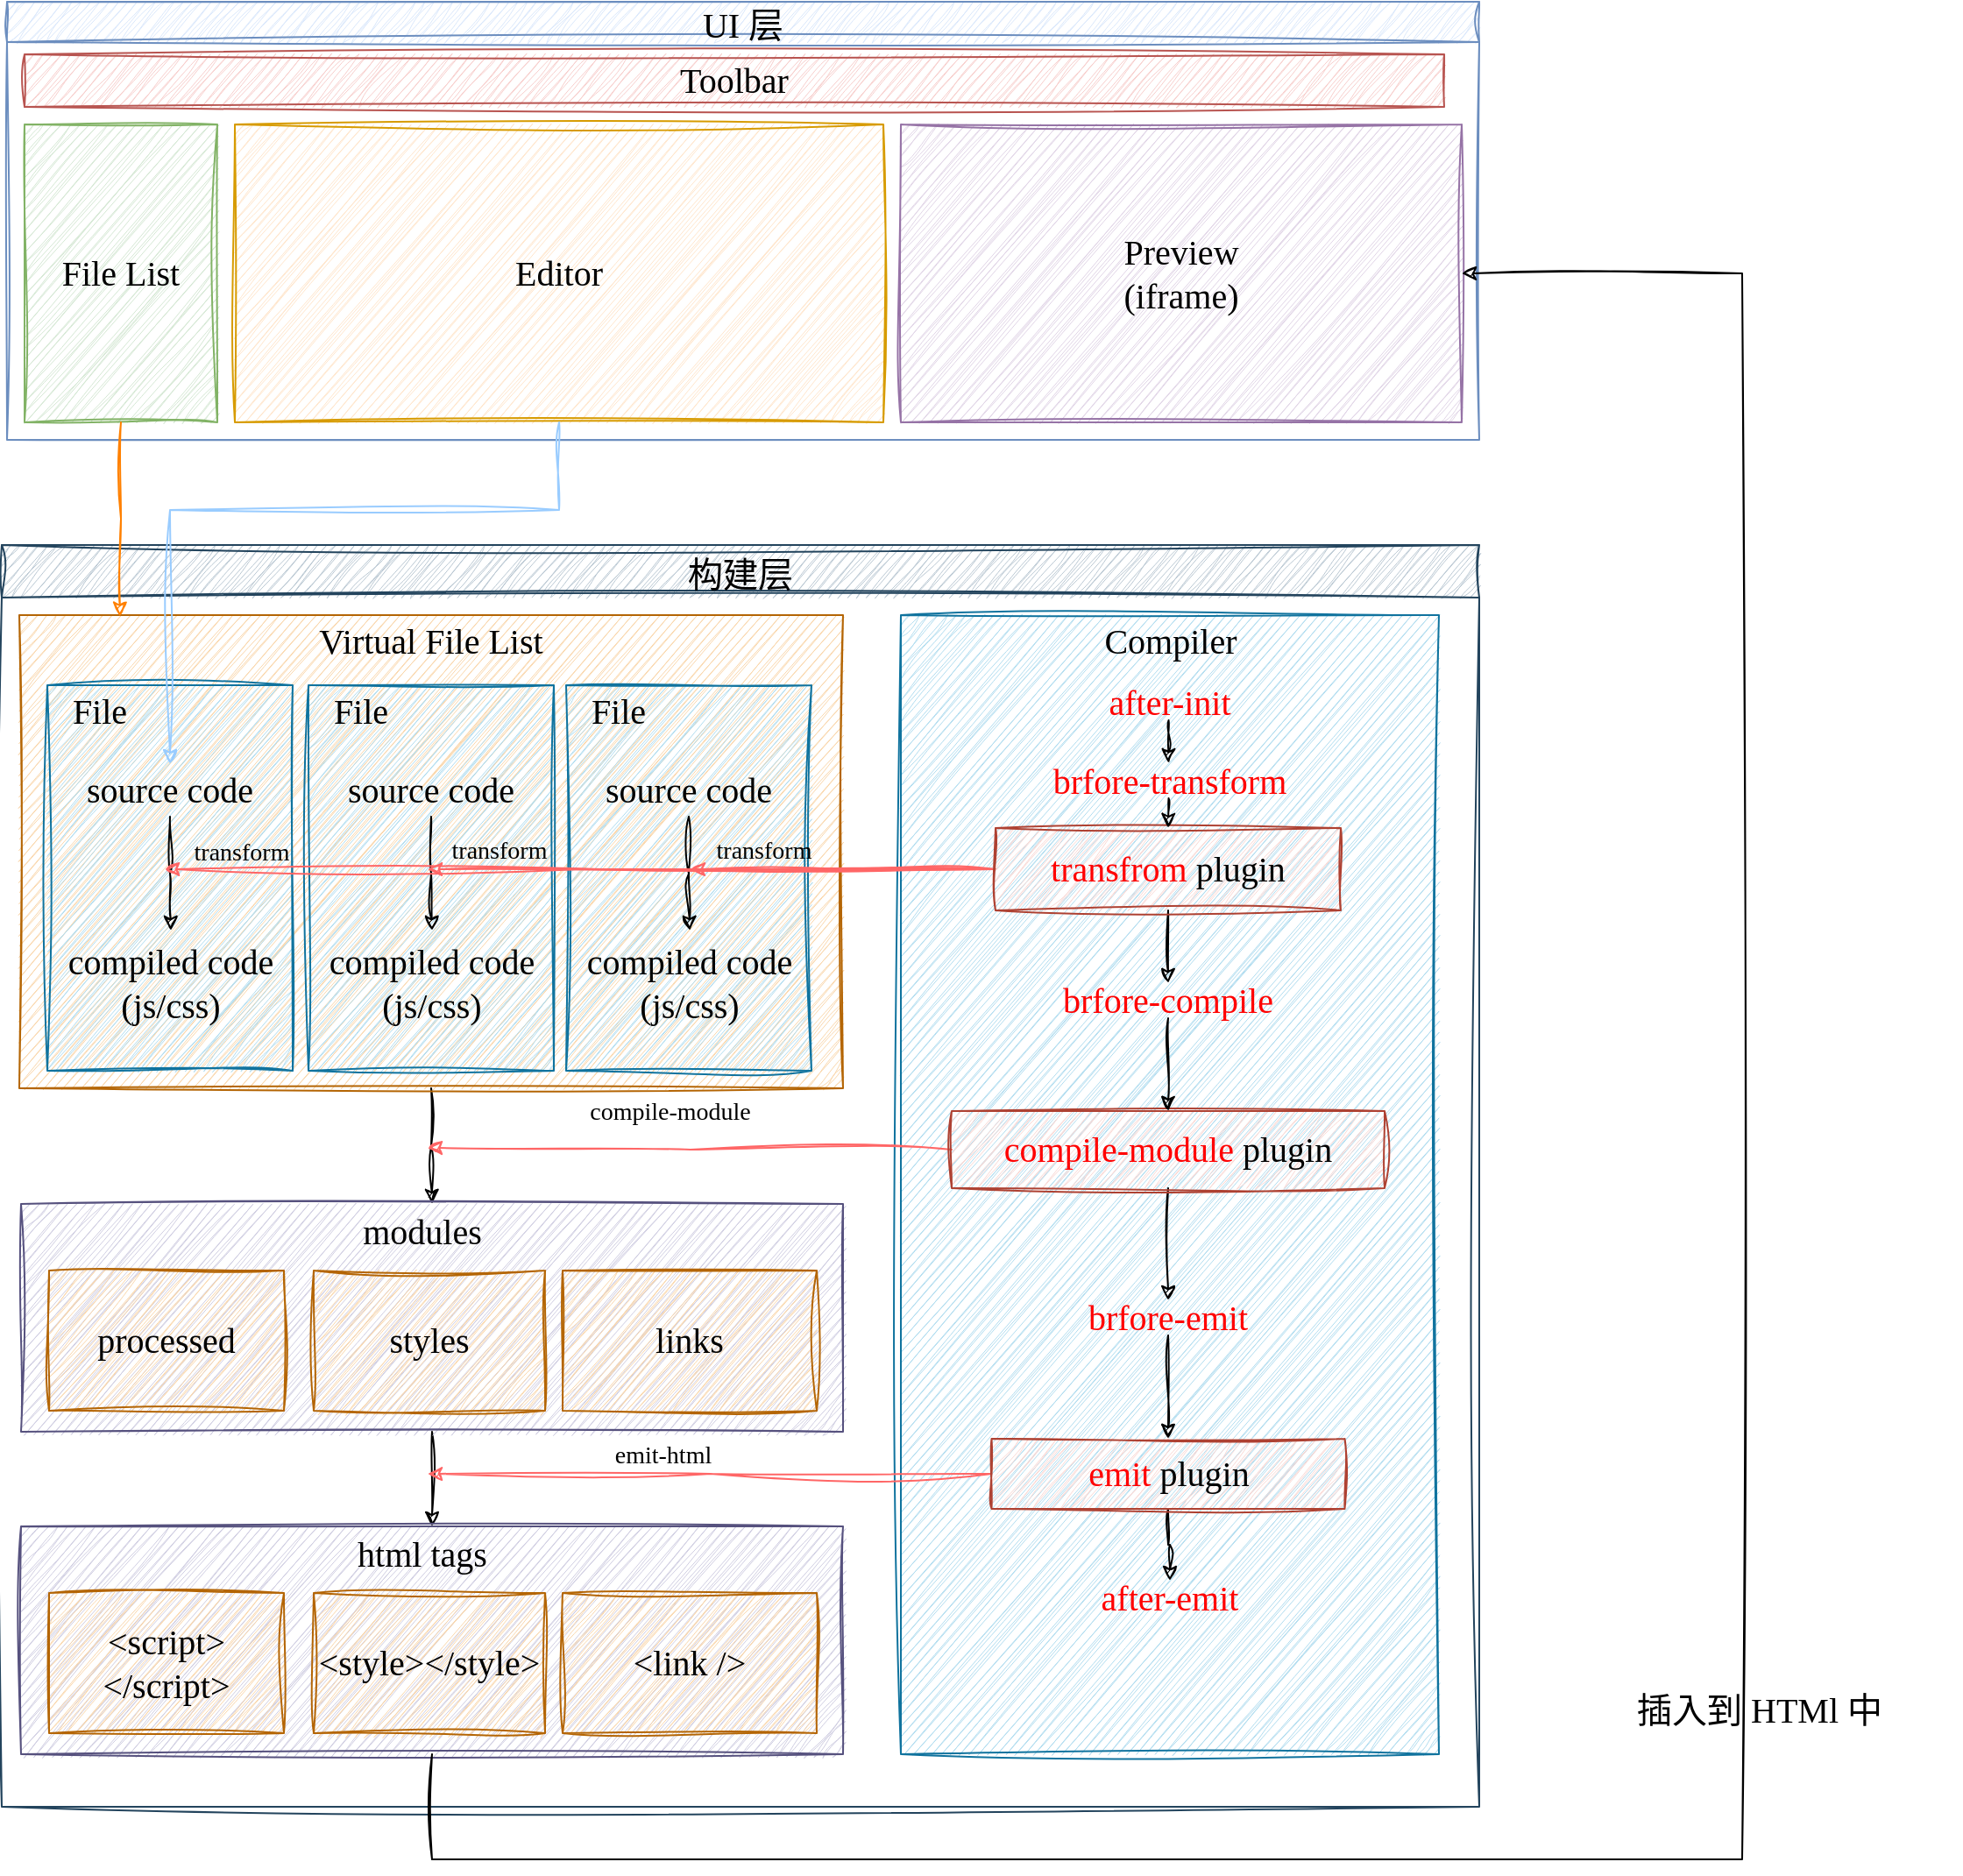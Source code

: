 <mxfile version="21.7.1" type="github">
  <diagram name="Page-1" id="kltpETyp6ktUoRGK4CSb">
    <mxGraphModel dx="1900" dy="1120" grid="1" gridSize="10" guides="1" tooltips="1" connect="1" arrows="1" fold="1" page="1" pageScale="1" pageWidth="827" pageHeight="1169" math="0" shadow="0">
      <root>
        <mxCell id="0" />
        <mxCell id="1" parent="0" />
        <mxCell id="4v6q54yL7Kz8wPH0n8rs-11" value="UI 层" style="swimlane;sketch=1;hachureGap=4;jiggle=2;curveFitting=1;fontFamily=Comic Sans MS;fontSize=20;fontStyle=0;fillColor=#dae8fc;strokeColor=#6c8ebf;" parent="1" vertex="1">
          <mxGeometry x="263" y="140" width="840" height="250" as="geometry" />
        </mxCell>
        <mxCell id="4v6q54yL7Kz8wPH0n8rs-12" value="&lt;font face=&quot;Comic Sans MS&quot;&gt;Toolbar&lt;/font&gt;" style="rounded=0;whiteSpace=wrap;html=1;sketch=1;hachureGap=4;jiggle=2;curveFitting=1;fontFamily=Architects Daughter;fontSource=https%3A%2F%2Ffonts.googleapis.com%2Fcss%3Ffamily%3DArchitects%2BDaughter;fontSize=20;fillColor=#f8cecc;strokeColor=#b85450;" parent="4v6q54yL7Kz8wPH0n8rs-11" vertex="1">
          <mxGeometry x="10" y="30" width="810" height="30" as="geometry" />
        </mxCell>
        <mxCell id="4v6q54yL7Kz8wPH0n8rs-13" value="&lt;font face=&quot;Comic Sans MS&quot;&gt;File List&lt;/font&gt;" style="rounded=0;whiteSpace=wrap;html=1;sketch=1;hachureGap=4;jiggle=2;curveFitting=1;fontFamily=Architects Daughter;fontSource=https%3A%2F%2Ffonts.googleapis.com%2Fcss%3Ffamily%3DArchitects%2BDaughter;fontSize=20;fillColor=#d5e8d4;strokeColor=#82b366;" parent="4v6q54yL7Kz8wPH0n8rs-11" vertex="1">
          <mxGeometry x="10" y="70" width="110" height="170" as="geometry" />
        </mxCell>
        <mxCell id="4v6q54yL7Kz8wPH0n8rs-14" value="&lt;font face=&quot;Comic Sans MS&quot;&gt;Editor&lt;/font&gt;" style="rounded=0;whiteSpace=wrap;html=1;sketch=1;hachureGap=4;jiggle=2;curveFitting=1;fontFamily=Architects Daughter;fontSource=https%3A%2F%2Ffonts.googleapis.com%2Fcss%3Ffamily%3DArchitects%2BDaughter;fontSize=20;fillColor=#ffe6cc;strokeColor=#d79b00;" parent="4v6q54yL7Kz8wPH0n8rs-11" vertex="1">
          <mxGeometry x="130" y="70" width="370" height="170" as="geometry" />
        </mxCell>
        <mxCell id="4v6q54yL7Kz8wPH0n8rs-15" value="&lt;font face=&quot;Comic Sans MS&quot;&gt;Preview&lt;br&gt;(iframe)&lt;br&gt;&lt;/font&gt;" style="rounded=0;whiteSpace=wrap;html=1;sketch=1;hachureGap=4;jiggle=2;curveFitting=1;fontFamily=Architects Daughter;fontSource=https%3A%2F%2Ffonts.googleapis.com%2Fcss%3Ffamily%3DArchitects%2BDaughter;fontSize=20;fillColor=#e1d5e7;strokeColor=#9673a6;" parent="4v6q54yL7Kz8wPH0n8rs-11" vertex="1">
          <mxGeometry x="510" y="70" width="320" height="170" as="geometry" />
        </mxCell>
        <mxCell id="4v6q54yL7Kz8wPH0n8rs-17" value="构建层" style="swimlane;sketch=1;hachureGap=4;jiggle=2;curveFitting=1;fontFamily=Comic Sans MS;fontSize=20;fontStyle=0;fillColor=#bac8d3;strokeColor=#23445d;startSize=30;" parent="1" vertex="1">
          <mxGeometry x="260" y="450" width="843" height="720" as="geometry" />
        </mxCell>
        <mxCell id="4v6q54yL7Kz8wPH0n8rs-90" value="" style="rounded=0;whiteSpace=wrap;html=1;sketch=1;hachureGap=4;jiggle=2;curveFitting=1;fontFamily=Architects Daughter;fontSource=https%3A%2F%2Ffonts.googleapis.com%2Fcss%3Ffamily%3DArchitects%2BDaughter;fontSize=20;fillColor=#b1ddf0;strokeColor=#10739e;" parent="4v6q54yL7Kz8wPH0n8rs-17" vertex="1">
          <mxGeometry x="513" y="40" width="307" height="650" as="geometry" />
        </mxCell>
        <mxCell id="4v6q54yL7Kz8wPH0n8rs-76" style="edgeStyle=orthogonalEdgeStyle;rounded=0;sketch=1;hachureGap=4;jiggle=2;curveFitting=1;orthogonalLoop=1;jettySize=auto;html=1;exitX=0.5;exitY=1;exitDx=0;exitDy=0;entryX=0.5;entryY=0;entryDx=0;entryDy=0;fontFamily=Architects Daughter;fontSource=https%3A%2F%2Ffonts.googleapis.com%2Fcss%3Ffamily%3DArchitects%2BDaughter;fontSize=16;" parent="4v6q54yL7Kz8wPH0n8rs-17" source="4v6q54yL7Kz8wPH0n8rs-22" target="4v6q54yL7Kz8wPH0n8rs-68" edge="1">
          <mxGeometry relative="1" as="geometry" />
        </mxCell>
        <mxCell id="4v6q54yL7Kz8wPH0n8rs-22" value="" style="rounded=0;whiteSpace=wrap;html=1;sketch=1;hachureGap=4;jiggle=2;curveFitting=1;fontFamily=Architects Daughter;fontSource=https%3A%2F%2Ffonts.googleapis.com%2Fcss%3Ffamily%3DArchitects%2BDaughter;fontSize=20;fillColor=#fad7ac;strokeColor=#b46504;" parent="4v6q54yL7Kz8wPH0n8rs-17" vertex="1">
          <mxGeometry x="10" y="40" width="470" height="270" as="geometry" />
        </mxCell>
        <mxCell id="4v6q54yL7Kz8wPH0n8rs-23" value="&lt;font face=&quot;Comic Sans MS&quot;&gt;Virtual File List&lt;/font&gt;" style="text;html=1;strokeColor=none;fillColor=none;align=center;verticalAlign=middle;whiteSpace=wrap;rounded=0;fontSize=20;fontFamily=Architects Daughter;" parent="4v6q54yL7Kz8wPH0n8rs-17" vertex="1">
          <mxGeometry x="160" y="40" width="170" height="30" as="geometry" />
        </mxCell>
        <mxCell id="4v6q54yL7Kz8wPH0n8rs-38" value="" style="rounded=0;whiteSpace=wrap;html=1;sketch=1;hachureGap=4;jiggle=2;curveFitting=1;fontFamily=Architects Daughter;fontSource=https%3A%2F%2Ffonts.googleapis.com%2Fcss%3Ffamily%3DArchitects%2BDaughter;fontSize=20;fillColor=#b1ddf0;strokeColor=#10739e;" parent="4v6q54yL7Kz8wPH0n8rs-17" vertex="1">
          <mxGeometry x="26" y="80" width="140" height="220" as="geometry" />
        </mxCell>
        <mxCell id="4v6q54yL7Kz8wPH0n8rs-39" value="&lt;font face=&quot;Comic Sans MS&quot;&gt;File&lt;/font&gt;" style="text;html=1;strokeColor=none;fillColor=none;align=center;verticalAlign=middle;whiteSpace=wrap;rounded=0;fontSize=20;fontFamily=Architects Daughter;" parent="4v6q54yL7Kz8wPH0n8rs-17" vertex="1">
          <mxGeometry x="26" y="80" width="60" height="30" as="geometry" />
        </mxCell>
        <mxCell id="4v6q54yL7Kz8wPH0n8rs-42" style="edgeStyle=orthogonalEdgeStyle;rounded=0;sketch=1;hachureGap=4;jiggle=2;curveFitting=1;orthogonalLoop=1;jettySize=auto;html=1;exitX=0.5;exitY=1;exitDx=0;exitDy=0;entryX=0.5;entryY=0;entryDx=0;entryDy=0;fontFamily=Architects Daughter;fontSource=https%3A%2F%2Ffonts.googleapis.com%2Fcss%3Ffamily%3DArchitects%2BDaughter;fontSize=16;" parent="4v6q54yL7Kz8wPH0n8rs-17" source="4v6q54yL7Kz8wPH0n8rs-40" target="4v6q54yL7Kz8wPH0n8rs-41" edge="1">
          <mxGeometry relative="1" as="geometry" />
        </mxCell>
        <mxCell id="4v6q54yL7Kz8wPH0n8rs-40" value="&lt;font face=&quot;Comic Sans MS&quot;&gt;source code&lt;/font&gt;" style="text;html=1;strokeColor=none;fillColor=none;align=center;verticalAlign=middle;whiteSpace=wrap;rounded=0;fontSize=20;fontFamily=Architects Daughter;" parent="4v6q54yL7Kz8wPH0n8rs-17" vertex="1">
          <mxGeometry x="31" y="125" width="130" height="30" as="geometry" />
        </mxCell>
        <mxCell id="4v6q54yL7Kz8wPH0n8rs-41" value="&lt;font face=&quot;Comic Sans MS&quot;&gt;compiled code&lt;br&gt;(js/css)&lt;br&gt;&lt;/font&gt;" style="text;html=1;strokeColor=none;fillColor=none;align=center;verticalAlign=middle;whiteSpace=wrap;rounded=0;fontSize=20;fontFamily=Architects Daughter;" parent="4v6q54yL7Kz8wPH0n8rs-17" vertex="1">
          <mxGeometry x="29" y="220" width="135" height="60" as="geometry" />
        </mxCell>
        <mxCell id="4v6q54yL7Kz8wPH0n8rs-43" value="" style="rounded=0;whiteSpace=wrap;html=1;sketch=1;hachureGap=4;jiggle=2;curveFitting=1;fontFamily=Architects Daughter;fontSource=https%3A%2F%2Ffonts.googleapis.com%2Fcss%3Ffamily%3DArchitects%2BDaughter;fontSize=20;fillColor=#b1ddf0;strokeColor=#10739e;" parent="4v6q54yL7Kz8wPH0n8rs-17" vertex="1">
          <mxGeometry x="175" y="80" width="140" height="220" as="geometry" />
        </mxCell>
        <mxCell id="4v6q54yL7Kz8wPH0n8rs-44" value="&lt;font face=&quot;Comic Sans MS&quot;&gt;File&lt;/font&gt;" style="text;html=1;strokeColor=none;fillColor=none;align=center;verticalAlign=middle;whiteSpace=wrap;rounded=0;fontSize=20;fontFamily=Architects Daughter;" parent="4v6q54yL7Kz8wPH0n8rs-17" vertex="1">
          <mxGeometry x="175" y="80" width="60" height="30" as="geometry" />
        </mxCell>
        <mxCell id="4v6q54yL7Kz8wPH0n8rs-46" value="&lt;font face=&quot;Comic Sans MS&quot;&gt;source code&lt;/font&gt;" style="text;html=1;strokeColor=none;fillColor=none;align=center;verticalAlign=middle;whiteSpace=wrap;rounded=0;fontSize=20;fontFamily=Architects Daughter;" parent="4v6q54yL7Kz8wPH0n8rs-17" vertex="1">
          <mxGeometry x="180" y="125" width="130" height="30" as="geometry" />
        </mxCell>
        <mxCell id="4v6q54yL7Kz8wPH0n8rs-47" value="&lt;font face=&quot;Comic Sans MS&quot;&gt;compiled code&lt;br&gt;(js/css)&lt;br&gt;&lt;/font&gt;" style="text;html=1;strokeColor=none;fillColor=none;align=center;verticalAlign=middle;whiteSpace=wrap;rounded=0;fontSize=20;fontFamily=Architects Daughter;" parent="4v6q54yL7Kz8wPH0n8rs-17" vertex="1">
          <mxGeometry x="178" y="220" width="135" height="60" as="geometry" />
        </mxCell>
        <mxCell id="4v6q54yL7Kz8wPH0n8rs-45" style="edgeStyle=orthogonalEdgeStyle;rounded=0;sketch=1;hachureGap=4;jiggle=2;curveFitting=1;orthogonalLoop=1;jettySize=auto;html=1;exitX=0.5;exitY=1;exitDx=0;exitDy=0;entryX=0.5;entryY=0;entryDx=0;entryDy=0;fontFamily=Architects Daughter;fontSource=https%3A%2F%2Ffonts.googleapis.com%2Fcss%3Ffamily%3DArchitects%2BDaughter;fontSize=16;" parent="4v6q54yL7Kz8wPH0n8rs-17" source="4v6q54yL7Kz8wPH0n8rs-46" target="4v6q54yL7Kz8wPH0n8rs-47" edge="1">
          <mxGeometry relative="1" as="geometry" />
        </mxCell>
        <mxCell id="4v6q54yL7Kz8wPH0n8rs-48" value="" style="rounded=0;whiteSpace=wrap;html=1;sketch=1;hachureGap=4;jiggle=2;curveFitting=1;fontFamily=Architects Daughter;fontSource=https%3A%2F%2Ffonts.googleapis.com%2Fcss%3Ffamily%3DArchitects%2BDaughter;fontSize=20;fillColor=#b1ddf0;strokeColor=#10739e;" parent="4v6q54yL7Kz8wPH0n8rs-17" vertex="1">
          <mxGeometry x="322" y="80" width="140" height="220" as="geometry" />
        </mxCell>
        <mxCell id="4v6q54yL7Kz8wPH0n8rs-49" value="&lt;font face=&quot;Comic Sans MS&quot;&gt;File&lt;/font&gt;" style="text;html=1;strokeColor=none;fillColor=none;align=center;verticalAlign=middle;whiteSpace=wrap;rounded=0;fontSize=20;fontFamily=Architects Daughter;" parent="4v6q54yL7Kz8wPH0n8rs-17" vertex="1">
          <mxGeometry x="322" y="80" width="60" height="30" as="geometry" />
        </mxCell>
        <mxCell id="4v6q54yL7Kz8wPH0n8rs-51" value="&lt;font face=&quot;Comic Sans MS&quot;&gt;source code&lt;/font&gt;" style="text;html=1;strokeColor=none;fillColor=none;align=center;verticalAlign=middle;whiteSpace=wrap;rounded=0;fontSize=20;fontFamily=Architects Daughter;" parent="4v6q54yL7Kz8wPH0n8rs-17" vertex="1">
          <mxGeometry x="327" y="125" width="130" height="30" as="geometry" />
        </mxCell>
        <mxCell id="4v6q54yL7Kz8wPH0n8rs-52" value="&lt;font face=&quot;Comic Sans MS&quot;&gt;compiled code&lt;br&gt;(js/css)&lt;br&gt;&lt;/font&gt;" style="text;html=1;strokeColor=none;fillColor=none;align=center;verticalAlign=middle;whiteSpace=wrap;rounded=0;fontSize=20;fontFamily=Architects Daughter;" parent="4v6q54yL7Kz8wPH0n8rs-17" vertex="1">
          <mxGeometry x="325" y="220" width="135" height="60" as="geometry" />
        </mxCell>
        <mxCell id="4v6q54yL7Kz8wPH0n8rs-50" style="edgeStyle=orthogonalEdgeStyle;rounded=0;sketch=1;hachureGap=4;jiggle=2;curveFitting=1;orthogonalLoop=1;jettySize=auto;html=1;exitX=0.5;exitY=1;exitDx=0;exitDy=0;entryX=0.5;entryY=0;entryDx=0;entryDy=0;fontFamily=Architects Daughter;fontSource=https%3A%2F%2Ffonts.googleapis.com%2Fcss%3Ffamily%3DArchitects%2BDaughter;fontSize=16;" parent="4v6q54yL7Kz8wPH0n8rs-17" source="4v6q54yL7Kz8wPH0n8rs-51" target="4v6q54yL7Kz8wPH0n8rs-52" edge="1">
          <mxGeometry relative="1" as="geometry" />
        </mxCell>
        <mxCell id="4v6q54yL7Kz8wPH0n8rs-60" style="edgeStyle=orthogonalEdgeStyle;rounded=0;sketch=1;hachureGap=4;jiggle=2;curveFitting=1;orthogonalLoop=1;jettySize=auto;html=1;exitX=0;exitY=0.5;exitDx=0;exitDy=0;fontFamily=Architects Daughter;fontSource=https%3A%2F%2Ffonts.googleapis.com%2Fcss%3Ffamily%3DArchitects%2BDaughter;fontSize=16;strokeColor=#FF6666;" parent="4v6q54yL7Kz8wPH0n8rs-17" source="4v6q54yL7Kz8wPH0n8rs-53" edge="1">
          <mxGeometry relative="1" as="geometry">
            <mxPoint x="93" y="185" as="targetPoint" />
          </mxGeometry>
        </mxCell>
        <mxCell id="4v6q54yL7Kz8wPH0n8rs-63" style="edgeStyle=orthogonalEdgeStyle;rounded=0;sketch=1;hachureGap=4;jiggle=2;curveFitting=1;orthogonalLoop=1;jettySize=auto;html=1;exitX=0;exitY=0.5;exitDx=0;exitDy=0;fontFamily=Architects Daughter;fontSource=https%3A%2F%2Ffonts.googleapis.com%2Fcss%3Ffamily%3DArchitects%2BDaughter;fontSize=16;strokeColor=#FF6666;" parent="4v6q54yL7Kz8wPH0n8rs-17" source="4v6q54yL7Kz8wPH0n8rs-53" edge="1">
          <mxGeometry relative="1" as="geometry">
            <mxPoint x="243" y="185" as="targetPoint" />
          </mxGeometry>
        </mxCell>
        <mxCell id="4v6q54yL7Kz8wPH0n8rs-64" style="edgeStyle=orthogonalEdgeStyle;rounded=0;sketch=1;hachureGap=4;jiggle=2;curveFitting=1;orthogonalLoop=1;jettySize=auto;html=1;exitX=0;exitY=0.5;exitDx=0;exitDy=0;fontFamily=Architects Daughter;fontSource=https%3A%2F%2Ffonts.googleapis.com%2Fcss%3Ffamily%3DArchitects%2BDaughter;fontSize=16;strokeColor=#FF6666;" parent="4v6q54yL7Kz8wPH0n8rs-17" source="4v6q54yL7Kz8wPH0n8rs-53" edge="1">
          <mxGeometry relative="1" as="geometry">
            <mxPoint x="393" y="185" as="targetPoint" />
          </mxGeometry>
        </mxCell>
        <mxCell id="Xq_WoBRvCpadnjwO7v99-8" style="edgeStyle=orthogonalEdgeStyle;rounded=0;sketch=1;hachureGap=4;jiggle=2;curveFitting=1;orthogonalLoop=1;jettySize=auto;html=1;exitX=0.5;exitY=1;exitDx=0;exitDy=0;entryX=0.5;entryY=0;entryDx=0;entryDy=0;fontFamily=Architects Daughter;fontSource=https%3A%2F%2Ffonts.googleapis.com%2Fcss%3Ffamily%3DArchitects%2BDaughter;fontSize=16;" edge="1" parent="4v6q54yL7Kz8wPH0n8rs-17" source="4v6q54yL7Kz8wPH0n8rs-53" target="Xq_WoBRvCpadnjwO7v99-7">
          <mxGeometry relative="1" as="geometry" />
        </mxCell>
        <mxCell id="4v6q54yL7Kz8wPH0n8rs-53" value="&lt;font face=&quot;Comic Sans MS&quot;&gt;&lt;font color=&quot;#ff0000&quot;&gt;transfrom&lt;/font&gt; plugin&lt;/font&gt;" style="rounded=0;whiteSpace=wrap;html=1;sketch=1;hachureGap=4;jiggle=2;curveFitting=1;fontFamily=Architects Daughter;fontSource=https%3A%2F%2Ffonts.googleapis.com%2Fcss%3Ffamily%3DArchitects%2BDaughter;fontSize=20;fillColor=#fad9d5;strokeColor=#ae4132;" parent="4v6q54yL7Kz8wPH0n8rs-17" vertex="1">
          <mxGeometry x="567" y="161.5" width="197" height="47" as="geometry" />
        </mxCell>
        <mxCell id="4v6q54yL7Kz8wPH0n8rs-62" value="&lt;font style=&quot;font-size: 14px;&quot; face=&quot;Comic Sans MS&quot;&gt;transform&lt;/font&gt;" style="text;html=1;strokeColor=none;fillColor=none;align=center;verticalAlign=middle;whiteSpace=wrap;rounded=0;fontSize=20;fontFamily=Architects Daughter;" parent="4v6q54yL7Kz8wPH0n8rs-17" vertex="1">
          <mxGeometry x="107" y="158" width="60" height="30" as="geometry" />
        </mxCell>
        <mxCell id="4v6q54yL7Kz8wPH0n8rs-65" value="&lt;font style=&quot;font-size: 14px;&quot; face=&quot;Comic Sans MS&quot;&gt;transform&lt;/font&gt;" style="text;html=1;strokeColor=none;fillColor=none;align=center;verticalAlign=middle;whiteSpace=wrap;rounded=0;fontSize=20;fontFamily=Architects Daughter;" parent="4v6q54yL7Kz8wPH0n8rs-17" vertex="1">
          <mxGeometry x="254" y="157" width="60" height="30" as="geometry" />
        </mxCell>
        <mxCell id="4v6q54yL7Kz8wPH0n8rs-66" value="&lt;font style=&quot;font-size: 14px;&quot; face=&quot;Comic Sans MS&quot;&gt;transform&lt;/font&gt;" style="text;html=1;strokeColor=none;fillColor=none;align=center;verticalAlign=middle;whiteSpace=wrap;rounded=0;fontSize=20;fontFamily=Architects Daughter;" parent="4v6q54yL7Kz8wPH0n8rs-17" vertex="1">
          <mxGeometry x="405" y="157" width="60" height="30" as="geometry" />
        </mxCell>
        <mxCell id="4v6q54yL7Kz8wPH0n8rs-86" style="edgeStyle=orthogonalEdgeStyle;rounded=0;sketch=1;hachureGap=4;jiggle=2;curveFitting=1;orthogonalLoop=1;jettySize=auto;html=1;exitX=0.5;exitY=1;exitDx=0;exitDy=0;entryX=0.5;entryY=0;entryDx=0;entryDy=0;fontFamily=Architects Daughter;fontSource=https%3A%2F%2Ffonts.googleapis.com%2Fcss%3Ffamily%3DArchitects%2BDaughter;fontSize=16;" parent="4v6q54yL7Kz8wPH0n8rs-17" source="4v6q54yL7Kz8wPH0n8rs-68" target="4v6q54yL7Kz8wPH0n8rs-81" edge="1">
          <mxGeometry relative="1" as="geometry" />
        </mxCell>
        <mxCell id="4v6q54yL7Kz8wPH0n8rs-68" value="" style="rounded=0;whiteSpace=wrap;html=1;sketch=1;hachureGap=4;jiggle=2;curveFitting=1;fontFamily=Architects Daughter;fontSource=https%3A%2F%2Ffonts.googleapis.com%2Fcss%3Ffamily%3DArchitects%2BDaughter;fontSize=20;fillColor=#d0cee2;strokeColor=#56517e;" parent="4v6q54yL7Kz8wPH0n8rs-17" vertex="1">
          <mxGeometry x="11" y="376" width="469" height="130" as="geometry" />
        </mxCell>
        <mxCell id="4v6q54yL7Kz8wPH0n8rs-69" value="&lt;font face=&quot;Comic Sans MS&quot;&gt;modules&lt;/font&gt;" style="text;html=1;strokeColor=none;fillColor=none;align=center;verticalAlign=middle;whiteSpace=wrap;rounded=0;fontSize=20;fontFamily=Architects Daughter;" parent="4v6q54yL7Kz8wPH0n8rs-17" vertex="1">
          <mxGeometry x="155" y="377" width="170" height="30" as="geometry" />
        </mxCell>
        <mxCell id="4v6q54yL7Kz8wPH0n8rs-70" value="&lt;font face=&quot;Comic Sans MS&quot;&gt;processed&lt;/font&gt;" style="rounded=0;whiteSpace=wrap;html=1;sketch=1;hachureGap=4;jiggle=2;curveFitting=1;fontFamily=Architects Daughter;fontSource=https%3A%2F%2Ffonts.googleapis.com%2Fcss%3Ffamily%3DArchitects%2BDaughter;fontSize=20;fillColor=#fad7ac;strokeColor=#b46504;" parent="4v6q54yL7Kz8wPH0n8rs-17" vertex="1">
          <mxGeometry x="27" y="414" width="134" height="80" as="geometry" />
        </mxCell>
        <mxCell id="4v6q54yL7Kz8wPH0n8rs-71" value="&lt;font face=&quot;Comic Sans MS&quot;&gt;styles&lt;/font&gt;" style="rounded=0;whiteSpace=wrap;html=1;sketch=1;hachureGap=4;jiggle=2;curveFitting=1;fontFamily=Architects Daughter;fontSource=https%3A%2F%2Ffonts.googleapis.com%2Fcss%3Ffamily%3DArchitects%2BDaughter;fontSize=20;fillColor=#fad7ac;strokeColor=#b46504;" parent="4v6q54yL7Kz8wPH0n8rs-17" vertex="1">
          <mxGeometry x="178" y="414" width="132" height="80" as="geometry" />
        </mxCell>
        <mxCell id="4v6q54yL7Kz8wPH0n8rs-72" value="&lt;font face=&quot;Comic Sans MS&quot;&gt;links&lt;/font&gt;" style="rounded=0;whiteSpace=wrap;html=1;sketch=1;hachureGap=4;jiggle=2;curveFitting=1;fontFamily=Architects Daughter;fontSource=https%3A%2F%2Ffonts.googleapis.com%2Fcss%3Ffamily%3DArchitects%2BDaughter;fontSize=20;fillColor=#fad7ac;strokeColor=#b46504;" parent="4v6q54yL7Kz8wPH0n8rs-17" vertex="1">
          <mxGeometry x="320" y="414" width="145" height="80" as="geometry" />
        </mxCell>
        <mxCell id="4v6q54yL7Kz8wPH0n8rs-78" style="edgeStyle=orthogonalEdgeStyle;rounded=0;sketch=1;hachureGap=4;jiggle=2;curveFitting=1;orthogonalLoop=1;jettySize=auto;html=1;exitX=0;exitY=0.5;exitDx=0;exitDy=0;fontFamily=Architects Daughter;fontSource=https%3A%2F%2Ffonts.googleapis.com%2Fcss%3Ffamily%3DArchitects%2BDaughter;fontSize=16;strokeColor=#FF6666;" parent="4v6q54yL7Kz8wPH0n8rs-17" source="4v6q54yL7Kz8wPH0n8rs-73" edge="1">
          <mxGeometry relative="1" as="geometry">
            <mxPoint x="243" y="344" as="targetPoint" />
          </mxGeometry>
        </mxCell>
        <mxCell id="Xq_WoBRvCpadnjwO7v99-11" style="edgeStyle=orthogonalEdgeStyle;rounded=0;sketch=1;hachureGap=4;jiggle=2;curveFitting=1;orthogonalLoop=1;jettySize=auto;html=1;exitX=0.5;exitY=1;exitDx=0;exitDy=0;entryX=0.5;entryY=0;entryDx=0;entryDy=0;fontFamily=Architects Daughter;fontSource=https%3A%2F%2Ffonts.googleapis.com%2Fcss%3Ffamily%3DArchitects%2BDaughter;fontSize=16;" edge="1" parent="4v6q54yL7Kz8wPH0n8rs-17" source="4v6q54yL7Kz8wPH0n8rs-73" target="Xq_WoBRvCpadnjwO7v99-10">
          <mxGeometry relative="1" as="geometry" />
        </mxCell>
        <mxCell id="4v6q54yL7Kz8wPH0n8rs-73" value="&lt;font face=&quot;Comic Sans MS&quot;&gt;&lt;font color=&quot;#ff0000&quot;&gt;compile-module&lt;/font&gt; plugin&lt;br&gt;&lt;/font&gt;" style="rounded=0;whiteSpace=wrap;html=1;sketch=1;hachureGap=4;jiggle=2;curveFitting=1;fontFamily=Architects Daughter;fontSource=https%3A%2F%2Ffonts.googleapis.com%2Fcss%3Ffamily%3DArchitects%2BDaughter;fontSize=20;fillColor=#fad9d5;strokeColor=#ae4132;" parent="4v6q54yL7Kz8wPH0n8rs-17" vertex="1">
          <mxGeometry x="542" y="323" width="247" height="44" as="geometry" />
        </mxCell>
        <mxCell id="4v6q54yL7Kz8wPH0n8rs-79" value="&lt;font style=&quot;font-size: 14px;&quot; face=&quot;Comic Sans MS&quot;&gt;compile-module&lt;/font&gt;" style="text;html=1;strokeColor=none;fillColor=none;align=center;verticalAlign=middle;whiteSpace=wrap;rounded=0;fontSize=20;fontFamily=Architects Daughter;" parent="4v6q54yL7Kz8wPH0n8rs-17" vertex="1">
          <mxGeometry x="325" y="306" width="113" height="30" as="geometry" />
        </mxCell>
        <mxCell id="4v6q54yL7Kz8wPH0n8rs-81" value="" style="rounded=0;whiteSpace=wrap;html=1;sketch=1;hachureGap=4;jiggle=2;curveFitting=1;fontFamily=Architects Daughter;fontSource=https%3A%2F%2Ffonts.googleapis.com%2Fcss%3Ffamily%3DArchitects%2BDaughter;fontSize=20;fillColor=#d0cee2;strokeColor=#56517e;" parent="4v6q54yL7Kz8wPH0n8rs-17" vertex="1">
          <mxGeometry x="11" y="560" width="469" height="130" as="geometry" />
        </mxCell>
        <mxCell id="4v6q54yL7Kz8wPH0n8rs-82" value="&lt;font face=&quot;Comic Sans MS&quot;&gt;html tags&lt;/font&gt;" style="text;html=1;strokeColor=none;fillColor=none;align=center;verticalAlign=middle;whiteSpace=wrap;rounded=0;fontSize=20;fontFamily=Architects Daughter;" parent="4v6q54yL7Kz8wPH0n8rs-17" vertex="1">
          <mxGeometry x="155" y="561" width="170" height="30" as="geometry" />
        </mxCell>
        <mxCell id="4v6q54yL7Kz8wPH0n8rs-83" value="&lt;font face=&quot;Comic Sans MS&quot;&gt;&amp;lt;script&amp;gt;&amp;lt;/script&amp;gt;&lt;/font&gt;" style="rounded=0;whiteSpace=wrap;html=1;sketch=1;hachureGap=4;jiggle=2;curveFitting=1;fontFamily=Architects Daughter;fontSource=https%3A%2F%2Ffonts.googleapis.com%2Fcss%3Ffamily%3DArchitects%2BDaughter;fontSize=20;fillColor=#fad7ac;strokeColor=#b46504;" parent="4v6q54yL7Kz8wPH0n8rs-17" vertex="1">
          <mxGeometry x="27" y="598" width="134" height="80" as="geometry" />
        </mxCell>
        <mxCell id="4v6q54yL7Kz8wPH0n8rs-84" value="&lt;font face=&quot;Comic Sans MS&quot;&gt;&amp;lt;style&amp;gt;&amp;lt;/style&amp;gt;&lt;/font&gt;" style="rounded=0;whiteSpace=wrap;html=1;sketch=1;hachureGap=4;jiggle=2;curveFitting=1;fontFamily=Architects Daughter;fontSource=https%3A%2F%2Ffonts.googleapis.com%2Fcss%3Ffamily%3DArchitects%2BDaughter;fontSize=20;fillColor=#fad7ac;strokeColor=#b46504;" parent="4v6q54yL7Kz8wPH0n8rs-17" vertex="1">
          <mxGeometry x="178" y="598" width="132" height="80" as="geometry" />
        </mxCell>
        <mxCell id="4v6q54yL7Kz8wPH0n8rs-85" value="&lt;font face=&quot;Comic Sans MS&quot;&gt;&amp;lt;link /&amp;gt;&lt;/font&gt;" style="rounded=0;whiteSpace=wrap;html=1;sketch=1;hachureGap=4;jiggle=2;curveFitting=1;fontFamily=Architects Daughter;fontSource=https%3A%2F%2Ffonts.googleapis.com%2Fcss%3Ffamily%3DArchitects%2BDaughter;fontSize=20;fillColor=#fad7ac;strokeColor=#b46504;" parent="4v6q54yL7Kz8wPH0n8rs-17" vertex="1">
          <mxGeometry x="320" y="598" width="145" height="80" as="geometry" />
        </mxCell>
        <mxCell id="4v6q54yL7Kz8wPH0n8rs-88" style="edgeStyle=orthogonalEdgeStyle;rounded=0;sketch=1;hachureGap=4;jiggle=2;curveFitting=1;orthogonalLoop=1;jettySize=auto;html=1;exitX=0;exitY=0.5;exitDx=0;exitDy=0;fontFamily=Architects Daughter;fontSource=https%3A%2F%2Ffonts.googleapis.com%2Fcss%3Ffamily%3DArchitects%2BDaughter;fontSize=16;strokeColor=#FF6666;" parent="4v6q54yL7Kz8wPH0n8rs-17" source="4v6q54yL7Kz8wPH0n8rs-87" edge="1">
          <mxGeometry relative="1" as="geometry">
            <mxPoint x="243" y="530" as="targetPoint" />
          </mxGeometry>
        </mxCell>
        <mxCell id="Xq_WoBRvCpadnjwO7v99-14" style="edgeStyle=orthogonalEdgeStyle;rounded=0;sketch=1;hachureGap=4;jiggle=2;curveFitting=1;orthogonalLoop=1;jettySize=auto;html=1;exitX=0.5;exitY=1;exitDx=0;exitDy=0;entryX=0.5;entryY=0;entryDx=0;entryDy=0;fontFamily=Architects Daughter;fontSource=https%3A%2F%2Ffonts.googleapis.com%2Fcss%3Ffamily%3DArchitects%2BDaughter;fontSize=16;" edge="1" parent="4v6q54yL7Kz8wPH0n8rs-17" source="4v6q54yL7Kz8wPH0n8rs-87" target="Xq_WoBRvCpadnjwO7v99-13">
          <mxGeometry relative="1" as="geometry" />
        </mxCell>
        <mxCell id="4v6q54yL7Kz8wPH0n8rs-87" value="&lt;font face=&quot;Comic Sans MS&quot;&gt;&lt;font color=&quot;#ff0000&quot;&gt;emit&lt;/font&gt; plugin&lt;br&gt;&lt;/font&gt;" style="rounded=0;whiteSpace=wrap;html=1;sketch=1;hachureGap=4;jiggle=2;curveFitting=1;fontFamily=Architects Daughter;fontSource=https%3A%2F%2Ffonts.googleapis.com%2Fcss%3Ffamily%3DArchitects%2BDaughter;fontSize=20;fillColor=#fad9d5;strokeColor=#ae4132;" parent="4v6q54yL7Kz8wPH0n8rs-17" vertex="1">
          <mxGeometry x="564.75" y="510" width="201.5" height="40" as="geometry" />
        </mxCell>
        <mxCell id="4v6q54yL7Kz8wPH0n8rs-89" value="&lt;font style=&quot;font-size: 14px;&quot; face=&quot;Comic Sans MS&quot;&gt;emit-html&lt;/font&gt;" style="text;html=1;strokeColor=none;fillColor=none;align=center;verticalAlign=middle;whiteSpace=wrap;rounded=0;fontSize=20;fontFamily=Architects Daughter;" parent="4v6q54yL7Kz8wPH0n8rs-17" vertex="1">
          <mxGeometry x="321" y="502" width="113" height="30" as="geometry" />
        </mxCell>
        <mxCell id="4v6q54yL7Kz8wPH0n8rs-91" value="&lt;font face=&quot;Comic Sans MS&quot;&gt;Compiler&lt;/font&gt;" style="text;html=1;strokeColor=none;fillColor=none;align=center;verticalAlign=middle;whiteSpace=wrap;rounded=0;fontSize=20;fontFamily=Architects Daughter;" parent="4v6q54yL7Kz8wPH0n8rs-17" vertex="1">
          <mxGeometry x="581.5" y="40" width="170" height="30" as="geometry" />
        </mxCell>
        <mxCell id="Xq_WoBRvCpadnjwO7v99-5" style="edgeStyle=orthogonalEdgeStyle;rounded=0;sketch=1;hachureGap=4;jiggle=2;curveFitting=1;orthogonalLoop=1;jettySize=auto;html=1;exitX=0.5;exitY=1;exitDx=0;exitDy=0;entryX=0.5;entryY=0;entryDx=0;entryDy=0;fontFamily=Architects Daughter;fontSource=https%3A%2F%2Ffonts.googleapis.com%2Fcss%3Ffamily%3DArchitects%2BDaughter;fontSize=16;" edge="1" parent="4v6q54yL7Kz8wPH0n8rs-17" source="Xq_WoBRvCpadnjwO7v99-3" target="Xq_WoBRvCpadnjwO7v99-4">
          <mxGeometry relative="1" as="geometry" />
        </mxCell>
        <mxCell id="Xq_WoBRvCpadnjwO7v99-3" value="&lt;font face=&quot;Comic Sans MS&quot;&gt;after-init&lt;/font&gt;" style="text;html=1;strokeColor=none;fillColor=none;align=center;verticalAlign=middle;whiteSpace=wrap;rounded=0;fontSize=20;fontFamily=Architects Daughter;fontColor=#FF0000;" vertex="1" parent="4v6q54yL7Kz8wPH0n8rs-17">
          <mxGeometry x="581.5" y="80" width="168.5" height="20" as="geometry" />
        </mxCell>
        <mxCell id="Xq_WoBRvCpadnjwO7v99-6" style="edgeStyle=orthogonalEdgeStyle;rounded=0;sketch=1;hachureGap=4;jiggle=2;curveFitting=1;orthogonalLoop=1;jettySize=auto;html=1;exitX=0.5;exitY=1;exitDx=0;exitDy=0;entryX=0.5;entryY=0;entryDx=0;entryDy=0;fontFamily=Architects Daughter;fontSource=https%3A%2F%2Ffonts.googleapis.com%2Fcss%3Ffamily%3DArchitects%2BDaughter;fontSize=16;" edge="1" parent="4v6q54yL7Kz8wPH0n8rs-17" source="Xq_WoBRvCpadnjwO7v99-4" target="4v6q54yL7Kz8wPH0n8rs-53">
          <mxGeometry relative="1" as="geometry" />
        </mxCell>
        <mxCell id="Xq_WoBRvCpadnjwO7v99-4" value="&lt;font face=&quot;Comic Sans MS&quot;&gt;brfore-transform&lt;/font&gt;" style="text;html=1;strokeColor=none;fillColor=none;align=center;verticalAlign=middle;whiteSpace=wrap;rounded=0;fontSize=20;fontFamily=Architects Daughter;fontColor=#FF0000;" vertex="1" parent="4v6q54yL7Kz8wPH0n8rs-17">
          <mxGeometry x="571.5" y="124.5" width="188.5" height="20" as="geometry" />
        </mxCell>
        <mxCell id="Xq_WoBRvCpadnjwO7v99-9" style="edgeStyle=orthogonalEdgeStyle;rounded=0;sketch=1;hachureGap=4;jiggle=2;curveFitting=1;orthogonalLoop=1;jettySize=auto;html=1;exitX=0.5;exitY=1;exitDx=0;exitDy=0;entryX=0.5;entryY=0;entryDx=0;entryDy=0;fontFamily=Architects Daughter;fontSource=https%3A%2F%2Ffonts.googleapis.com%2Fcss%3Ffamily%3DArchitects%2BDaughter;fontSize=16;" edge="1" parent="4v6q54yL7Kz8wPH0n8rs-17" source="Xq_WoBRvCpadnjwO7v99-7" target="4v6q54yL7Kz8wPH0n8rs-73">
          <mxGeometry relative="1" as="geometry" />
        </mxCell>
        <mxCell id="Xq_WoBRvCpadnjwO7v99-7" value="&lt;font face=&quot;Comic Sans MS&quot;&gt;brfore-compile&lt;/font&gt;" style="text;html=1;strokeColor=none;fillColor=none;align=center;verticalAlign=middle;whiteSpace=wrap;rounded=0;fontSize=20;fontFamily=Architects Daughter;fontColor=#FF0000;" vertex="1" parent="4v6q54yL7Kz8wPH0n8rs-17">
          <mxGeometry x="571.25" y="250" width="188.5" height="20" as="geometry" />
        </mxCell>
        <mxCell id="Xq_WoBRvCpadnjwO7v99-12" style="edgeStyle=orthogonalEdgeStyle;rounded=0;sketch=1;hachureGap=4;jiggle=2;curveFitting=1;orthogonalLoop=1;jettySize=auto;html=1;exitX=0.5;exitY=1;exitDx=0;exitDy=0;entryX=0.5;entryY=0;entryDx=0;entryDy=0;fontFamily=Architects Daughter;fontSource=https%3A%2F%2Ffonts.googleapis.com%2Fcss%3Ffamily%3DArchitects%2BDaughter;fontSize=16;" edge="1" parent="4v6q54yL7Kz8wPH0n8rs-17" source="Xq_WoBRvCpadnjwO7v99-10" target="4v6q54yL7Kz8wPH0n8rs-87">
          <mxGeometry relative="1" as="geometry" />
        </mxCell>
        <mxCell id="Xq_WoBRvCpadnjwO7v99-10" value="&lt;font face=&quot;Comic Sans MS&quot;&gt;brfore-emit&lt;/font&gt;" style="text;html=1;strokeColor=none;fillColor=none;align=center;verticalAlign=middle;whiteSpace=wrap;rounded=0;fontSize=20;fontFamily=Architects Daughter;fontColor=#FF0000;" vertex="1" parent="4v6q54yL7Kz8wPH0n8rs-17">
          <mxGeometry x="571.25" y="431" width="188.5" height="20" as="geometry" />
        </mxCell>
        <mxCell id="Xq_WoBRvCpadnjwO7v99-13" value="&lt;font face=&quot;Comic Sans MS&quot;&gt;after-emit&lt;/font&gt;" style="text;html=1;strokeColor=none;fillColor=none;align=center;verticalAlign=middle;whiteSpace=wrap;rounded=0;fontSize=20;fontFamily=Architects Daughter;fontColor=#FF0000;" vertex="1" parent="4v6q54yL7Kz8wPH0n8rs-17">
          <mxGeometry x="572.25" y="591" width="188.5" height="20" as="geometry" />
        </mxCell>
        <mxCell id="4v6q54yL7Kz8wPH0n8rs-92" style="edgeStyle=orthogonalEdgeStyle;rounded=0;sketch=1;hachureGap=4;jiggle=2;curveFitting=1;orthogonalLoop=1;jettySize=auto;html=1;exitX=0.5;exitY=1;exitDx=0;exitDy=0;entryX=1;entryY=0.5;entryDx=0;entryDy=0;fontFamily=Architects Daughter;fontSource=https%3A%2F%2Ffonts.googleapis.com%2Fcss%3Ffamily%3DArchitects%2BDaughter;fontSize=16;" parent="1" source="4v6q54yL7Kz8wPH0n8rs-81" target="4v6q54yL7Kz8wPH0n8rs-15" edge="1">
          <mxGeometry relative="1" as="geometry">
            <Array as="points">
              <mxPoint x="505" y="1200" />
              <mxPoint x="1253" y="1200" />
              <mxPoint x="1253" y="295" />
            </Array>
          </mxGeometry>
        </mxCell>
        <mxCell id="4v6q54yL7Kz8wPH0n8rs-93" value="&lt;font face=&quot;Comic Sans MS&quot;&gt;插入到 HTMl 中&lt;/font&gt;" style="text;html=1;strokeColor=none;fillColor=none;align=center;verticalAlign=middle;whiteSpace=wrap;rounded=0;fontSize=20;fontFamily=Architects Daughter;" parent="1" vertex="1">
          <mxGeometry x="1148" y="1100" width="230" height="30" as="geometry" />
        </mxCell>
        <mxCell id="Xq_WoBRvCpadnjwO7v99-1" style="edgeStyle=orthogonalEdgeStyle;rounded=0;sketch=1;hachureGap=4;jiggle=2;curveFitting=1;orthogonalLoop=1;jettySize=auto;html=1;exitX=0.5;exitY=1;exitDx=0;exitDy=0;entryX=0.122;entryY=0.003;entryDx=0;entryDy=0;entryPerimeter=0;fontFamily=Architects Daughter;fontSource=https%3A%2F%2Ffonts.googleapis.com%2Fcss%3Ffamily%3DArchitects%2BDaughter;fontSize=16;strokeColor=#FF8000;" edge="1" parent="1" source="4v6q54yL7Kz8wPH0n8rs-13" target="4v6q54yL7Kz8wPH0n8rs-22">
          <mxGeometry relative="1" as="geometry" />
        </mxCell>
        <mxCell id="Xq_WoBRvCpadnjwO7v99-2" style="edgeStyle=orthogonalEdgeStyle;rounded=0;sketch=1;hachureGap=4;jiggle=2;curveFitting=1;orthogonalLoop=1;jettySize=auto;html=1;exitX=0.5;exitY=1;exitDx=0;exitDy=0;entryX=0.5;entryY=0;entryDx=0;entryDy=0;fontFamily=Architects Daughter;fontSource=https%3A%2F%2Ffonts.googleapis.com%2Fcss%3Ffamily%3DArchitects%2BDaughter;fontSize=16;strokeColor=#99CCFF;" edge="1" parent="1" source="4v6q54yL7Kz8wPH0n8rs-14" target="4v6q54yL7Kz8wPH0n8rs-40">
          <mxGeometry relative="1" as="geometry">
            <Array as="points">
              <mxPoint x="578" y="430" />
              <mxPoint x="356" y="430" />
            </Array>
          </mxGeometry>
        </mxCell>
      </root>
    </mxGraphModel>
  </diagram>
</mxfile>
